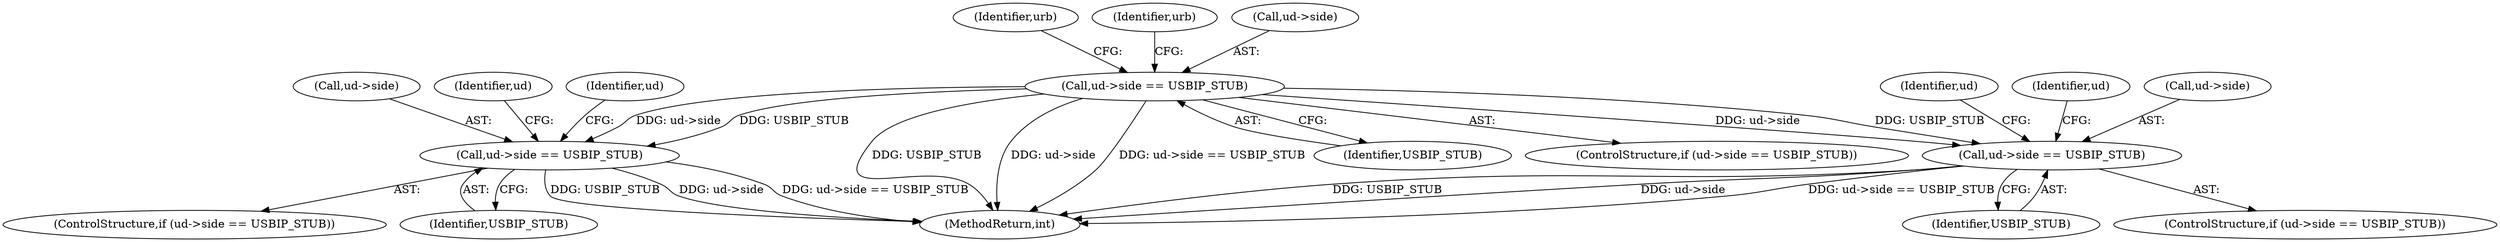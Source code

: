 digraph "0_linux_b348d7dddb6c4fbfc810b7a0626e8ec9e29f7cbb@pointer" {
"1000111" [label="(Call,ud->side == USBIP_STUB)"];
"1000158" [label="(Call,ud->side == USBIP_STUB)"];
"1000202" [label="(Call,ud->side == USBIP_STUB)"];
"1000110" [label="(ControlStructure,if (ud->side == USBIP_STUB))"];
"1000203" [label="(Call,ud->side)"];
"1000202" [label="(Call,ud->side == USBIP_STUB)"];
"1000120" [label="(Identifier,urb)"];
"1000111" [label="(Call,ud->side == USBIP_STUB)"];
"1000115" [label="(Identifier,USBIP_STUB)"];
"1000157" [label="(ControlStructure,if (ud->side == USBIP_STUB))"];
"1000159" [label="(Call,ud->side)"];
"1000172" [label="(Identifier,ud)"];
"1000201" [label="(ControlStructure,if (ud->side == USBIP_STUB))"];
"1000214" [label="(Identifier,ud)"];
"1000158" [label="(Call,ud->side == USBIP_STUB)"];
"1000206" [label="(Identifier,USBIP_STUB)"];
"1000162" [label="(Identifier,USBIP_STUB)"];
"1000165" [label="(Identifier,ud)"];
"1000134" [label="(Identifier,urb)"];
"1000112" [label="(Call,ud->side)"];
"1000209" [label="(Identifier,ud)"];
"1000221" [label="(MethodReturn,int)"];
"1000111" -> "1000110"  [label="AST: "];
"1000111" -> "1000115"  [label="CFG: "];
"1000112" -> "1000111"  [label="AST: "];
"1000115" -> "1000111"  [label="AST: "];
"1000120" -> "1000111"  [label="CFG: "];
"1000134" -> "1000111"  [label="CFG: "];
"1000111" -> "1000221"  [label="DDG: USBIP_STUB"];
"1000111" -> "1000221"  [label="DDG: ud->side"];
"1000111" -> "1000221"  [label="DDG: ud->side == USBIP_STUB"];
"1000111" -> "1000158"  [label="DDG: ud->side"];
"1000111" -> "1000158"  [label="DDG: USBIP_STUB"];
"1000111" -> "1000202"  [label="DDG: ud->side"];
"1000111" -> "1000202"  [label="DDG: USBIP_STUB"];
"1000158" -> "1000157"  [label="AST: "];
"1000158" -> "1000162"  [label="CFG: "];
"1000159" -> "1000158"  [label="AST: "];
"1000162" -> "1000158"  [label="AST: "];
"1000165" -> "1000158"  [label="CFG: "];
"1000172" -> "1000158"  [label="CFG: "];
"1000158" -> "1000221"  [label="DDG: ud->side"];
"1000158" -> "1000221"  [label="DDG: ud->side == USBIP_STUB"];
"1000158" -> "1000221"  [label="DDG: USBIP_STUB"];
"1000202" -> "1000201"  [label="AST: "];
"1000202" -> "1000206"  [label="CFG: "];
"1000203" -> "1000202"  [label="AST: "];
"1000206" -> "1000202"  [label="AST: "];
"1000209" -> "1000202"  [label="CFG: "];
"1000214" -> "1000202"  [label="CFG: "];
"1000202" -> "1000221"  [label="DDG: USBIP_STUB"];
"1000202" -> "1000221"  [label="DDG: ud->side"];
"1000202" -> "1000221"  [label="DDG: ud->side == USBIP_STUB"];
}
